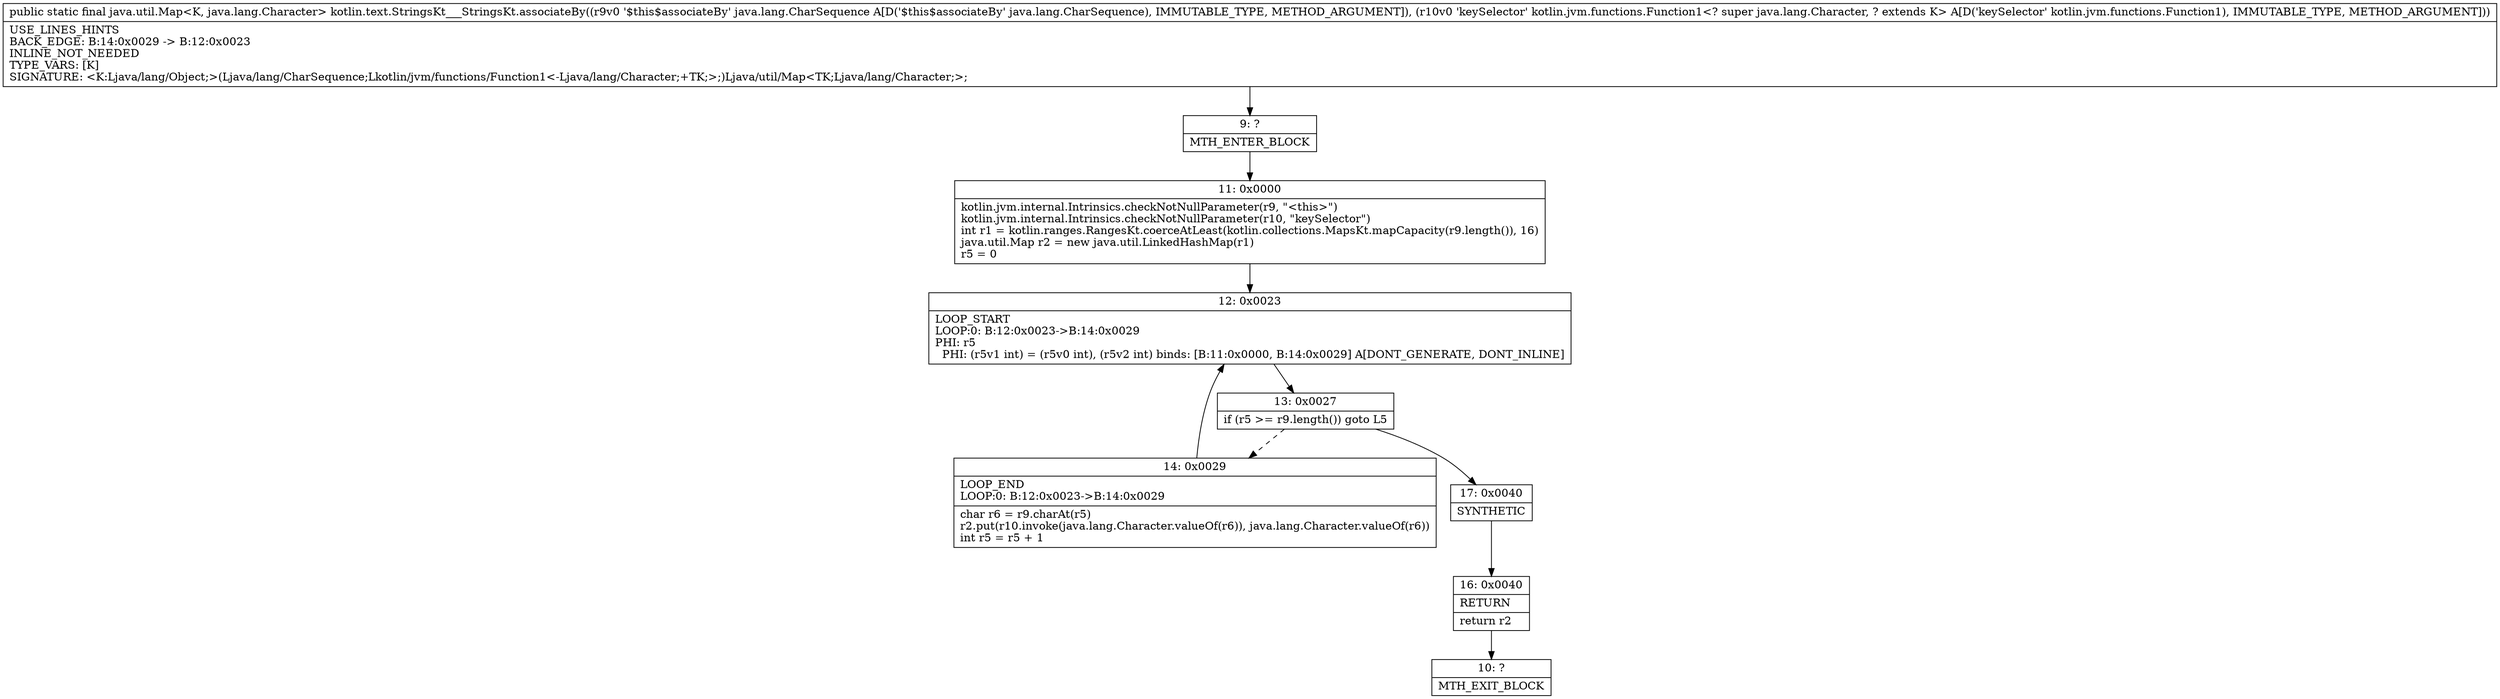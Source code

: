digraph "CFG forkotlin.text.StringsKt___StringsKt.associateBy(Ljava\/lang\/CharSequence;Lkotlin\/jvm\/functions\/Function1;)Ljava\/util\/Map;" {
Node_9 [shape=record,label="{9\:\ ?|MTH_ENTER_BLOCK\l}"];
Node_11 [shape=record,label="{11\:\ 0x0000|kotlin.jvm.internal.Intrinsics.checkNotNullParameter(r9, \"\<this\>\")\lkotlin.jvm.internal.Intrinsics.checkNotNullParameter(r10, \"keySelector\")\lint r1 = kotlin.ranges.RangesKt.coerceAtLeast(kotlin.collections.MapsKt.mapCapacity(r9.length()), 16)\ljava.util.Map r2 = new java.util.LinkedHashMap(r1)\lr5 = 0\l}"];
Node_12 [shape=record,label="{12\:\ 0x0023|LOOP_START\lLOOP:0: B:12:0x0023\-\>B:14:0x0029\lPHI: r5 \l  PHI: (r5v1 int) = (r5v0 int), (r5v2 int) binds: [B:11:0x0000, B:14:0x0029] A[DONT_GENERATE, DONT_INLINE]\l}"];
Node_13 [shape=record,label="{13\:\ 0x0027|if (r5 \>= r9.length()) goto L5\l}"];
Node_14 [shape=record,label="{14\:\ 0x0029|LOOP_END\lLOOP:0: B:12:0x0023\-\>B:14:0x0029\l|char r6 = r9.charAt(r5)\lr2.put(r10.invoke(java.lang.Character.valueOf(r6)), java.lang.Character.valueOf(r6))\lint r5 = r5 + 1\l}"];
Node_17 [shape=record,label="{17\:\ 0x0040|SYNTHETIC\l}"];
Node_16 [shape=record,label="{16\:\ 0x0040|RETURN\l|return r2\l}"];
Node_10 [shape=record,label="{10\:\ ?|MTH_EXIT_BLOCK\l}"];
MethodNode[shape=record,label="{public static final java.util.Map\<K, java.lang.Character\> kotlin.text.StringsKt___StringsKt.associateBy((r9v0 '$this$associateBy' java.lang.CharSequence A[D('$this$associateBy' java.lang.CharSequence), IMMUTABLE_TYPE, METHOD_ARGUMENT]), (r10v0 'keySelector' kotlin.jvm.functions.Function1\<? super java.lang.Character, ? extends K\> A[D('keySelector' kotlin.jvm.functions.Function1), IMMUTABLE_TYPE, METHOD_ARGUMENT]))  | USE_LINES_HINTS\lBACK_EDGE: B:14:0x0029 \-\> B:12:0x0023\lINLINE_NOT_NEEDED\lTYPE_VARS: [K]\lSIGNATURE: \<K:Ljava\/lang\/Object;\>(Ljava\/lang\/CharSequence;Lkotlin\/jvm\/functions\/Function1\<\-Ljava\/lang\/Character;+TK;\>;)Ljava\/util\/Map\<TK;Ljava\/lang\/Character;\>;\l}"];
MethodNode -> Node_9;Node_9 -> Node_11;
Node_11 -> Node_12;
Node_12 -> Node_13;
Node_13 -> Node_14[style=dashed];
Node_13 -> Node_17;
Node_14 -> Node_12;
Node_17 -> Node_16;
Node_16 -> Node_10;
}

